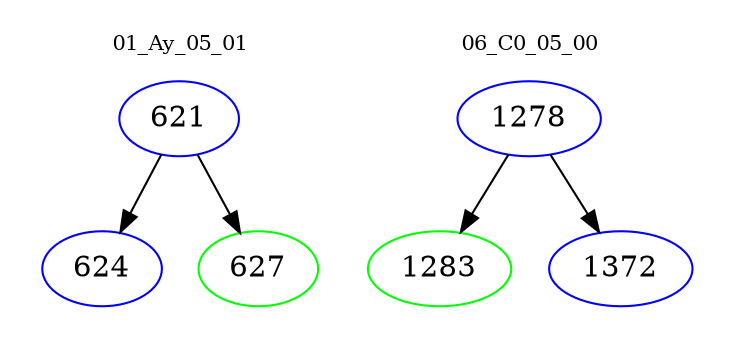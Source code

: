 digraph{
subgraph cluster_0 {
color = white
label = "01_Ay_05_01";
fontsize=10;
T0_621 [label="621", color="blue"]
T0_621 -> T0_624 [color="black"]
T0_624 [label="624", color="blue"]
T0_621 -> T0_627 [color="black"]
T0_627 [label="627", color="green"]
}
subgraph cluster_1 {
color = white
label = "06_C0_05_00";
fontsize=10;
T1_1278 [label="1278", color="blue"]
T1_1278 -> T1_1283 [color="black"]
T1_1283 [label="1283", color="green"]
T1_1278 -> T1_1372 [color="black"]
T1_1372 [label="1372", color="blue"]
}
}
